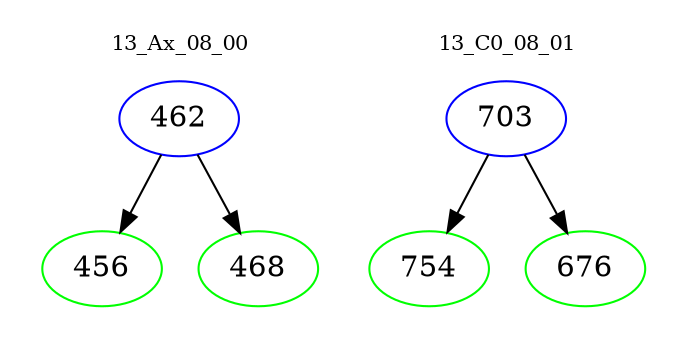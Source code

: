 digraph{
subgraph cluster_0 {
color = white
label = "13_Ax_08_00";
fontsize=10;
T0_462 [label="462", color="blue"]
T0_462 -> T0_456 [color="black"]
T0_456 [label="456", color="green"]
T0_462 -> T0_468 [color="black"]
T0_468 [label="468", color="green"]
}
subgraph cluster_1 {
color = white
label = "13_C0_08_01";
fontsize=10;
T1_703 [label="703", color="blue"]
T1_703 -> T1_754 [color="black"]
T1_754 [label="754", color="green"]
T1_703 -> T1_676 [color="black"]
T1_676 [label="676", color="green"]
}
}
